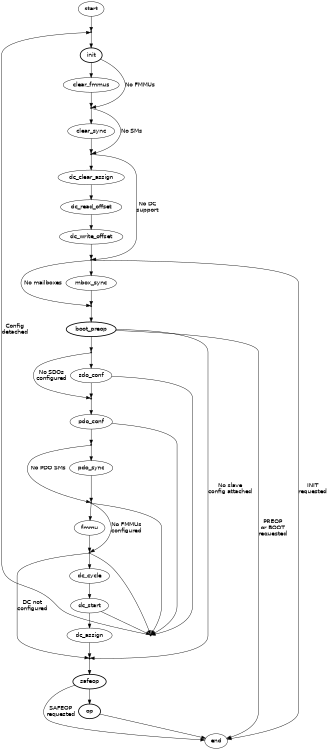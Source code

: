 
/* $Id$ */

digraph slaveconf {
    size="3,5"

    start [fontname="Helvetica"]
    start -> enter_init [weight=10]

    enter_init [shape=point, label=""]
    enter_init -> init [weight=10]

    reconfigure [shape=point, label=""]
    reconfigure -> enter_init [fontname="Helvetica", label="Config\ndetached"]

    init [fontname="Helvetica", style="bold"]
    init -> enter_clear_sync [fontname="Helvetica", label="No FMMUs"]
    init -> clear_fmmus [weight=10]

    clear_fmmus [fontname="Helvetica"]
    clear_fmmus -> enter_clear_sync [weight=10]

    enter_clear_sync [shape=point, label=""]
    enter_clear_sync -> enter_dc_clear_assign [fontname="Helvetica", label="No SMs"]
    enter_clear_sync -> clear_sync [weight=10]

    clear_sync [fontname="Helvetica"]
    clear_sync -> enter_dc_clear_assign [weight=10]

    enter_dc_clear_assign [shape=point, label=""]
    enter_dc_clear_assign -> enter_mbox_sync [fontname="Helvetica", label="No DC\nsupport"]
    enter_dc_clear_assign -> dc_clear_assign [weight=10]

    dc_clear_assign [fontname="Helvetica"]
    dc_clear_assign -> dc_read_offset [weight=10]

    dc_read_offset [fontname="Helvetica"]
    dc_read_offset -> dc_write_offset [weight=10]

    dc_write_offset [fontname="Helvetica"]
    dc_write_offset -> enter_mbox_sync [weight=10]

    enter_mbox_sync [shape=point, label=""]
    enter_mbox_sync -> end [fontname="Helvetica", label="INIT\nrequested"]
    enter_mbox_sync -> enter_boot_preop [fontname="Helvetica", label="No mailboxes"]
    enter_mbox_sync -> mbox_sync [weight=10]

    mbox_sync [fontname="Helvetica"]
    mbox_sync -> enter_boot_preop [weight=10]

    enter_boot_preop [shape=point, label=""]
    enter_boot_preop -> boot_preop [weight=10]

    boot_preop [fontname="Helvetica", style="bold"]
    boot_preop -> end [fontname="Helvetica", label="PREOP\nor BOOT\nrequested"]
    boot_preop -> enter_safeop [fontname="Helvetica", label="No slave\nconfig attached"]
    boot_preop -> enter_sdo_conf [weight=10]

    enter_sdo_conf [shape=point, label=""]
    enter_sdo_conf -> enter_pdo_conf [fontname="Helvetica", label="No SDOs\nconfigured"]
    enter_sdo_conf -> sdo_conf [weight=10]

    sdo_conf [fontname="Helvetica"]
    sdo_conf -> reconfigure
    sdo_conf -> enter_pdo_conf [weight=10]

    enter_pdo_conf [shape=point, label=""]
    enter_pdo_conf -> pdo_conf [weight=10]

    pdo_conf [fontname="Helvetica"]
    pdo_conf -> reconfigure
    pdo_conf -> enter_pdo_sync [weight=10]

    enter_pdo_sync [shape=point, label=""]
    enter_pdo_sync -> enter_fmmu [fontname="Helvetica", label="No PDO SMs"]
    enter_pdo_sync -> pdo_sync [weight=10]

    pdo_sync [fontname="Helvetica"]
    pdo_sync -> enter_fmmu [weight=10]

    enter_fmmu [shape=point,label=""]
    enter_fmmu -> reconfigure
    enter_fmmu -> enter_dc_cycle [fontname="Helvetica", label="No FMMUs\nconfigured"]
    enter_fmmu -> fmmu [weight=10]

    fmmu [fontname="Helvetica"]
    fmmu -> enter_dc_cycle [weight=10]

    enter_dc_cycle [shape=point,label=""]
    enter_dc_cycle -> reconfigure
    enter_dc_cycle -> dc_cycle [weight=10]
    enter_dc_cycle -> enter_safeop [fontname="Helvetica", label="DC not\nconfigured"]

    dc_cycle [fontname="Helvetica"]
    dc_cycle -> dc_start [weight=10]

    dc_start [fontname="Helvetica"]
    dc_start -> reconfigure
    dc_start -> dc_assign [weight=10]

    dc_assign [fontname="Helvetica"]
    dc_assign -> enter_safeop [weight=10]

    enter_safeop [shape=point,label=""]
    enter_safeop -> safeop [weight=10]

    safeop [fontname="Helvetica", style="bold"]
    safeop -> end [fontname="Helvetica", label="SAFEOP\nrequested"]
    safeop -> op [weight=10]

    op [fontname="Helvetica", style="bold"]
    op -> end

    end [fontname="Helvetica"]
}
